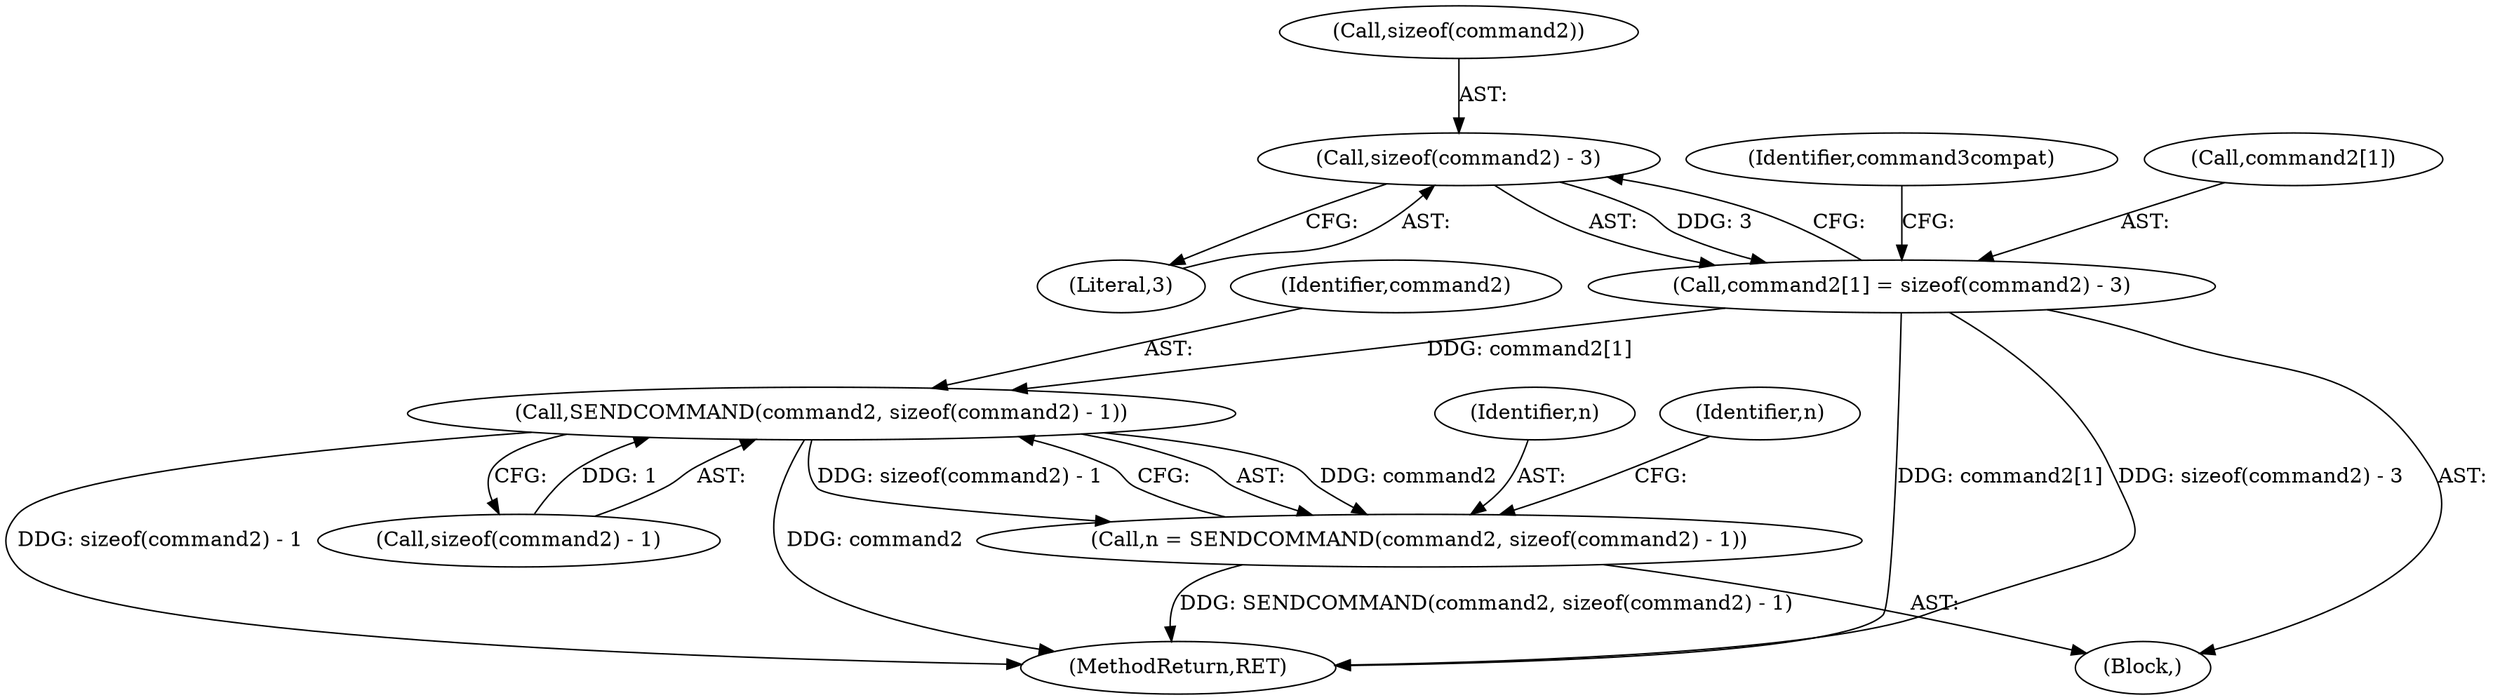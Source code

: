 digraph "0_miniupnp_b238cade9a173c6f751a34acf8ccff838a62aa47_0@API" {
"1000200" [label="(Call,sizeof(command2) - 3)"];
"1000196" [label="(Call,command2[1] = sizeof(command2) - 3)"];
"1000296" [label="(Call,SENDCOMMAND(command2, sizeof(command2) - 1))"];
"1000294" [label="(Call,n = SENDCOMMAND(command2, sizeof(command2) - 1))"];
"1000297" [label="(Identifier,command2)"];
"1000203" [label="(Literal,3)"];
"1000294" [label="(Call,n = SENDCOMMAND(command2, sizeof(command2) - 1))"];
"1000296" [label="(Call,SENDCOMMAND(command2, sizeof(command2) - 1))"];
"1000201" [label="(Call,sizeof(command2))"];
"1000295" [label="(Identifier,n)"];
"1000303" [label="(Identifier,n)"];
"1000599" [label="(MethodReturn,RET)"];
"1000106" [label="(Block,)"];
"1000196" [label="(Call,command2[1] = sizeof(command2) - 3)"];
"1000206" [label="(Identifier,command3compat)"];
"1000200" [label="(Call,sizeof(command2) - 3)"];
"1000298" [label="(Call,sizeof(command2) - 1)"];
"1000197" [label="(Call,command2[1])"];
"1000200" -> "1000196"  [label="AST: "];
"1000200" -> "1000203"  [label="CFG: "];
"1000201" -> "1000200"  [label="AST: "];
"1000203" -> "1000200"  [label="AST: "];
"1000196" -> "1000200"  [label="CFG: "];
"1000200" -> "1000196"  [label="DDG: 3"];
"1000196" -> "1000106"  [label="AST: "];
"1000197" -> "1000196"  [label="AST: "];
"1000206" -> "1000196"  [label="CFG: "];
"1000196" -> "1000599"  [label="DDG: sizeof(command2) - 3"];
"1000196" -> "1000599"  [label="DDG: command2[1]"];
"1000196" -> "1000296"  [label="DDG: command2[1]"];
"1000296" -> "1000294"  [label="AST: "];
"1000296" -> "1000298"  [label="CFG: "];
"1000297" -> "1000296"  [label="AST: "];
"1000298" -> "1000296"  [label="AST: "];
"1000294" -> "1000296"  [label="CFG: "];
"1000296" -> "1000599"  [label="DDG: sizeof(command2) - 1"];
"1000296" -> "1000599"  [label="DDG: command2"];
"1000296" -> "1000294"  [label="DDG: command2"];
"1000296" -> "1000294"  [label="DDG: sizeof(command2) - 1"];
"1000298" -> "1000296"  [label="DDG: 1"];
"1000294" -> "1000106"  [label="AST: "];
"1000295" -> "1000294"  [label="AST: "];
"1000303" -> "1000294"  [label="CFG: "];
"1000294" -> "1000599"  [label="DDG: SENDCOMMAND(command2, sizeof(command2) - 1)"];
}
